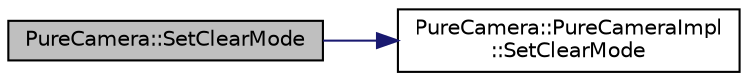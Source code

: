 digraph "PureCamera::SetClearMode"
{
 // LATEX_PDF_SIZE
  edge [fontname="Helvetica",fontsize="10",labelfontname="Helvetica",labelfontsize="10"];
  node [fontname="Helvetica",fontsize="10",shape=record];
  rankdir="LR";
  Node1 [label="PureCamera::SetClearMode",height=0.2,width=0.4,color="black", fillcolor="grey75", style="filled", fontcolor="black",tooltip="Sets clear mode."];
  Node1 -> Node2 [color="midnightblue",fontsize="10",style="solid",fontname="Helvetica"];
  Node2 [label="PureCamera::PureCameraImpl\l::SetClearMode",height=0.2,width=0.4,color="black", fillcolor="white", style="filled",URL="$class_pure_camera_1_1_pure_camera_impl.html#adfeba3da9ca46c32142fd6d0c6a140c2",tooltip=" "];
}

